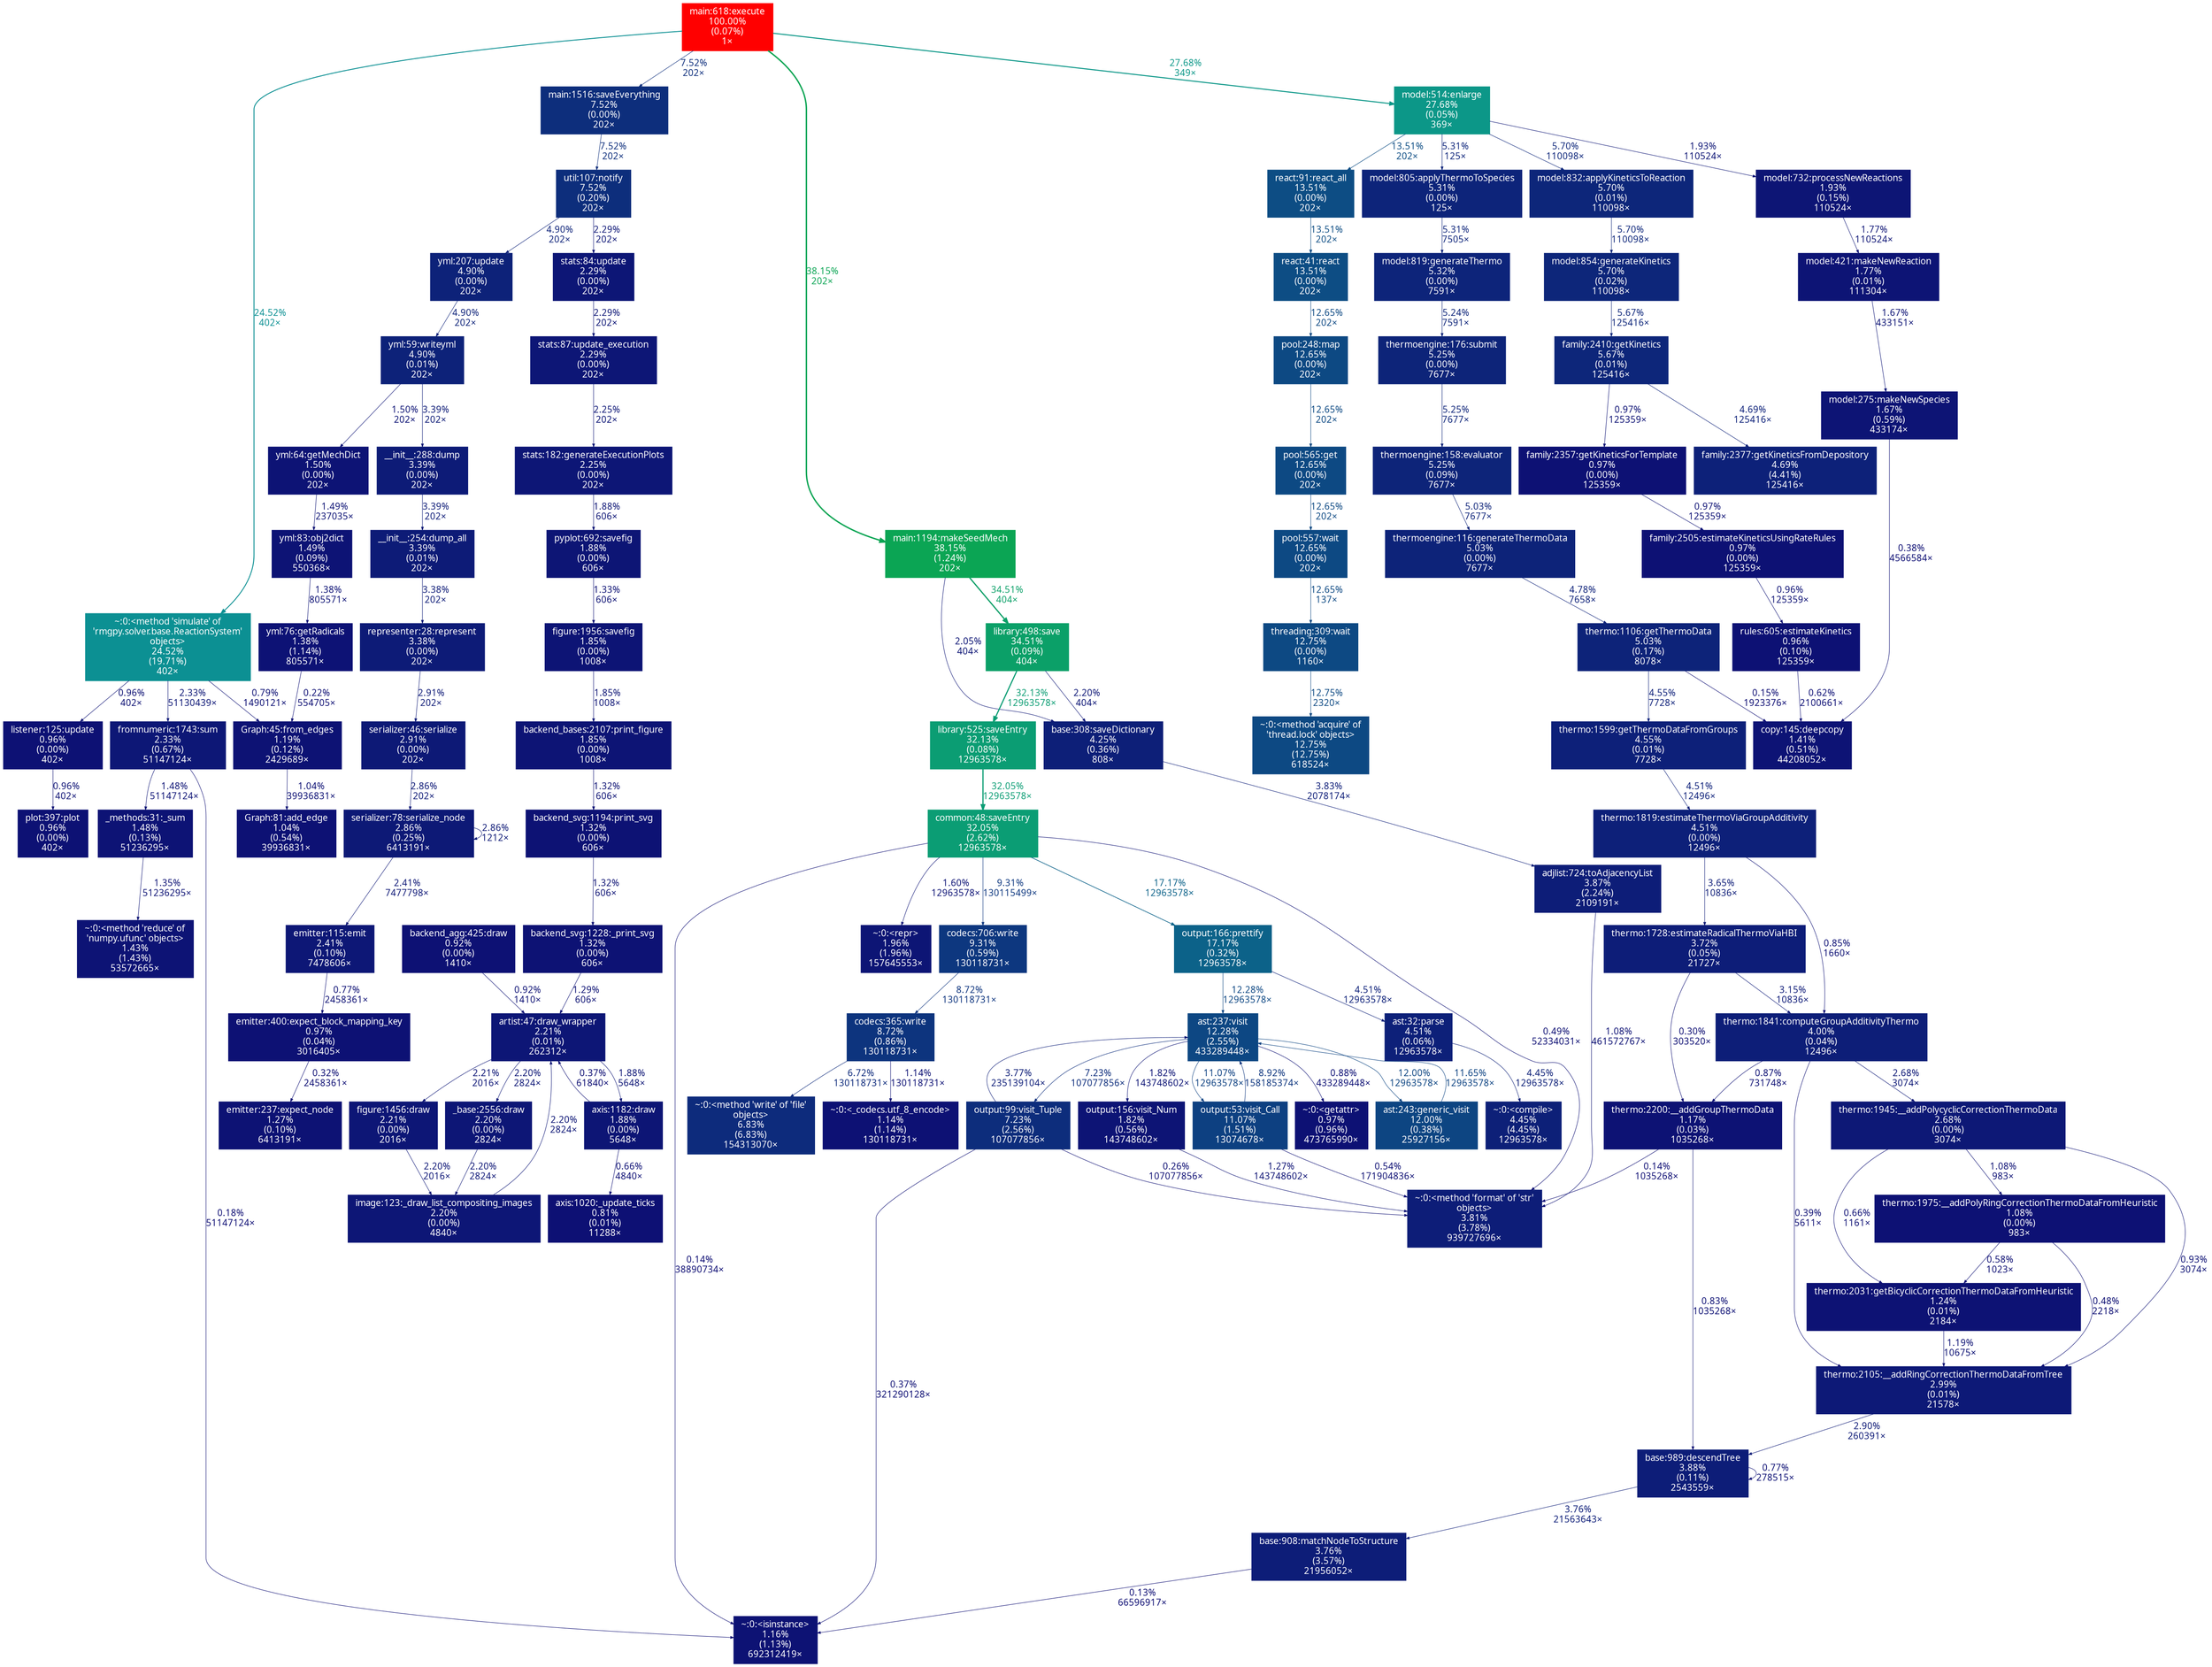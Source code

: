 digraph {
	graph [fontname=ArialMT, nodesep=0.125, ranksep=0.25];
	node [fontcolor=white, fontname=ArialMT, height=0, shape=box, style=filled, width=0];
	edge [fontname=ArialMT];
	13 [color="#0d1976", fontcolor="#ffffff", fontsize="10.00", label="serializer:78:serialize_node\n2.86%\n(0.25%)\n6413191×"];
	13 -> 13 [arrowsize="0.35", color="#0d1976", fontcolor="#0d1976", fontsize="10.00", label="2.86%\n1212×", labeldistance="0.50", penwidth="0.50"];
	13 -> 99 [arrowsize="0.35", color="#0d1776", fontcolor="#0d1776", fontsize="10.00", label="2.41%\n7477798×", labeldistance="0.50", penwidth="0.50"];
	19 [color="#0d1174", fontcolor="#ffffff", fontsize="10.00", label="rules:605:estimateKinetics\n0.96%\n(0.10%)\n125359×"];
	19 -> 256 [arrowsize="0.35", color="#0d0f74", fontcolor="#0d0f74", fontsize="10.00", label="0.62%\n2100661×", labeldistance="0.50", penwidth="0.50"];
	45 [color="#0d1977", fontcolor="#ffffff", fontsize="10.00", label="thermo:2105:__addRingCorrectionThermoDataFromTree\n2.99%\n(0.01%)\n21578×"];
	45 -> 2404 [arrowsize="0.35", color="#0d1976", fontcolor="#0d1976", fontsize="10.00", label="2.90%\n260391×", labeldistance="0.50", penwidth="0.50"];
	48 [color="#0d2179", fontcolor="#ffffff", fontsize="10.00", label="family:2377:getKineticsFromDepository\n4.69%\n(4.41%)\n125416×"];
	99 [color="#0d1776", fontcolor="#ffffff", fontsize="10.00", label="emitter:115:emit\n2.41%\n(0.10%)\n7478606×"];
	99 -> 1760 [arrowsize="0.35", color="#0d1074", fontcolor="#0d1074", fontsize="10.00", label="0.77%\n2458361×", labeldistance="0.50", penwidth="0.50"];
	167 [color="#0d1676", fontcolor="#ffffff", fontsize="10.00", label="_base:2556:draw\n2.20%\n(0.00%)\n2824×"];
	167 -> 3873 [arrowsize="0.35", color="#0d1676", fontcolor="#0d1676", fontsize="10.00", label="2.20%\n2824×", labeldistance="0.50", penwidth="0.50"];
	176 [color="#0d1375", fontcolor="#ffffff", fontsize="10.00", label="yml:83:obj2dict\n1.49%\n(0.09%)\n550368×"];
	176 -> 279 [arrowsize="0.35", color="#0d1275", fontcolor="#0d1275", fontsize="10.00", label="1.38%\n805571×", labeldistance="0.50", penwidth="0.50"];
	198 [color="#0d1174", fontcolor="#ffffff", fontsize="10.00", label="~:0:<getattr>\n0.97%\n(0.96%)\n473765990×"];
	256 [color="#0d1375", fontcolor="#ffffff", fontsize="10.00", label="copy:145:deepcopy\n1.41%\n(0.51%)\n44208052×"];
	279 [color="#0d1275", fontcolor="#ffffff", fontsize="10.00", label="yml:76:getRadicals\n1.38%\n(1.14%)\n805571×"];
	279 -> 2887 [arrowsize="0.35", color="#0d0e73", fontcolor="#0d0e73", fontsize="10.00", label="0.22%\n554705×", labeldistance="0.50", penwidth="0.50"];
	281 [color="#ff0000", fontcolor="#ffffff", fontsize="10.00", label="main:618:execute\n100.00%\n(0.07%)\n1×"];
	281 -> 952 [arrowsize="0.53", color="#0c9788", fontcolor="#0c9788", fontsize="10.00", label="27.68%\n349×", labeldistance="1.11", penwidth="1.11"];
	281 -> 1293 [arrowsize="0.50", color="#0c9093", fontcolor="#0c9093", fontsize="10.00", label="24.52%\n402×", labeldistance="0.98", penwidth="0.98"];
	281 -> 1813 [arrowsize="0.35", color="#0d2e7c", fontcolor="#0d2e7c", fontsize="10.00", label="7.52%\n202×", labeldistance="0.50", penwidth="0.50"];
	281 -> 2427 [arrowsize="0.62", color="#0ba554", fontcolor="#0ba554", fontsize="10.00", label="38.15%\n202×", labeldistance="1.53", penwidth="1.53"];
	310 [color="#0d4983", fontcolor="#ffffff", fontsize="10.00", label="threading:309:wait\n12.75%\n(0.00%)\n1160×"];
	310 -> 3064 [arrowsize="0.36", color="#0d4983", fontcolor="#0d4983", fontsize="10.00", label="12.75%\n2320×", labeldistance="0.51", penwidth="0.51"];
	363 [color="#0d4983", fontcolor="#ffffff", fontsize="10.00", label="pool:248:map\n12.65%\n(0.00%)\n202×"];
	363 -> 4080 [arrowsize="0.36", color="#0d4983", fontcolor="#0d4983", fontsize="10.00", label="12.65%\n202×", labeldistance="0.51", penwidth="0.51"];
	364 [color="#0d4d84", fontcolor="#ffffff", fontsize="10.00", label="react:41:react\n13.51%\n(0.00%)\n202×"];
	364 -> 363 [arrowsize="0.36", color="#0d4983", fontcolor="#0d4983", fontsize="10.00", label="12.65%\n202×", labeldistance="0.51", penwidth="0.51"];
	367 [color="#0d2479", fontcolor="#ffffff", fontsize="10.00", label="thermoengine:176:submit\n5.25%\n(0.00%)\n7677×"];
	367 -> 2028 [arrowsize="0.35", color="#0d2479", fontcolor="#0d2479", fontsize="10.00", label="5.25%\n7677×", labeldistance="0.50", penwidth="0.50"];
	368 [color="#0d247a", fontcolor="#ffffff", fontsize="10.00", label="model:819:generateThermo\n5.32%\n(0.00%)\n7591×"];
	368 -> 367 [arrowsize="0.35", color="#0d2479", fontcolor="#0d2479", fontsize="10.00", label="5.24%\n7591×", labeldistance="0.50", penwidth="0.50"];
	377 [color="#0d1174", fontcolor="#ffffff", fontsize="10.00", label="Graph:81:add_edge\n1.04%\n(0.54%)\n39936831×"];
	396 [color="#0d1d78", fontcolor="#ffffff", fontsize="10.00", label="adjlist:724:toAdjacencyList\n3.87%\n(2.24%)\n2109191×"];
	396 -> 1974 [arrowsize="0.35", color="#0d1174", fontcolor="#0d1174", fontsize="10.00", label="1.08%\n461572767×", labeldistance="0.50", penwidth="0.50"];
	414 [color="#0d1976", fontcolor="#ffffff", fontsize="10.00", label="serializer:46:serialize\n2.91%\n(0.00%)\n202×"];
	414 -> 13 [arrowsize="0.35", color="#0d1976", fontcolor="#0d1976", fontsize="10.00", label="2.86%\n202×", labeldistance="0.50", penwidth="0.50"];
	424 [color="#0d1475", fontcolor="#ffffff", fontsize="10.00", label="backend_bases:2107:print_figure\n1.85%\n(0.00%)\n1008×"];
	424 -> 460 [arrowsize="0.35", color="#0d1274", fontcolor="#0d1274", fontsize="10.00", label="1.32%\n606×", labeldistance="0.50", penwidth="0.50"];
	460 [color="#0d1274", fontcolor="#ffffff", fontsize="10.00", label="backend_svg:1194:print_svg\n1.32%\n(0.00%)\n606×"];
	460 -> 3087 [arrowsize="0.35", color="#0d1274", fontcolor="#0d1274", fontsize="10.00", label="1.32%\n606×", labeldistance="0.50", penwidth="0.50"];
	541 [color="#0d1676", fontcolor="#ffffff", fontsize="10.00", label="figure:1456:draw\n2.21%\n(0.00%)\n2016×"];
	541 -> 3873 [arrowsize="0.35", color="#0d1676", fontcolor="#0d1676", fontsize="10.00", label="2.20%\n2016×", labeldistance="0.50", penwidth="0.50"];
	543 [color="#0d1575", fontcolor="#ffffff", fontsize="10.00", label="axis:1182:draw\n1.88%\n(0.00%)\n5648×"];
	543 -> 615 [arrowsize="0.35", color="#0d0f74", fontcolor="#0d0f74", fontsize="10.00", label="0.66%\n4840×", labeldistance="0.50", penwidth="0.50"];
	543 -> 1224 [arrowsize="0.35", color="#0d0e73", fontcolor="#0d0e73", fontsize="10.00", label="0.37%\n61840×", labeldistance="0.50", penwidth="0.50"];
	615 [color="#0d1074", fontcolor="#ffffff", fontsize="10.00", label="axis:1020:_update_ticks\n0.81%\n(0.01%)\n11288×"];
	618 [color="#0d1b77", fontcolor="#ffffff", fontsize="10.00", label="representer:28:represent\n3.38%\n(0.00%)\n202×"];
	618 -> 414 [arrowsize="0.35", color="#0d1976", fontcolor="#0d1976", fontsize="10.00", label="2.91%\n202×", labeldistance="0.50", penwidth="0.50"];
	619 [color="#0d1b77", fontcolor="#ffffff", fontsize="10.00", label="__init__:254:dump_all\n3.39%\n(0.01%)\n202×"];
	619 -> 618 [arrowsize="0.35", color="#0d1b77", fontcolor="#0d1b77", fontsize="10.00", label="3.38%\n202×", labeldistance="0.50", penwidth="0.50"];
	625 [color="#0d1475", fontcolor="#ffffff", fontsize="10.00", label="figure:1956:savefig\n1.85%\n(0.00%)\n1008×"];
	625 -> 424 [arrowsize="0.35", color="#0d1475", fontcolor="#0d1475", fontsize="10.00", label="1.85%\n1008×", labeldistance="0.50", penwidth="0.50"];
	702 [color="#0d1676", fontcolor="#ffffff", fontsize="10.00", label="stats:87:update_execution\n2.29%\n(0.00%)\n202×"];
	702 -> 1140 [arrowsize="0.35", color="#0d1676", fontcolor="#0d1676", fontsize="10.00", label="2.25%\n202×", labeldistance="0.50", penwidth="0.50"];
	704 [color="#0b9d74", fontcolor="#ffffff", fontsize="10.00", label="common:48:saveEntry\n32.05%\n(2.62%)\n12963578×"];
	704 -> 1027 [arrowsize="0.41", color="#0c6289", fontcolor="#0c6289", fontsize="10.00", label="17.17%\n12963578×", labeldistance="0.69", penwidth="0.69"];
	704 -> 1428 [arrowsize="0.35", color="#0d0d73", fontcolor="#0d0d73", fontsize="10.00", label="0.14%\n38890734×", labeldistance="0.50", penwidth="0.50"];
	704 -> 1974 [arrowsize="0.35", color="#0d0f73", fontcolor="#0d0f73", fontsize="10.00", label="0.49%\n52334031×", labeldistance="0.50", penwidth="0.50"];
	704 -> 2129 [arrowsize="0.35", color="#0d1375", fontcolor="#0d1375", fontsize="10.00", label="1.60%\n12963578×", labeldistance="0.50", penwidth="0.50"];
	704 -> 2532 [arrowsize="0.35", color="#0d377f", fontcolor="#0d377f", fontsize="10.00", label="9.31%\n130115499×", labeldistance="0.50", penwidth="0.50"];
	706 [color="#0d2379", fontcolor="#ffffff", fontsize="10.00", label="thermo:1106:getThermoData\n5.03%\n(0.17%)\n8078×"];
	706 -> 256 [arrowsize="0.35", color="#0d0d73", fontcolor="#0d0d73", fontsize="10.00", label="0.15%\n1923376×", labeldistance="0.50", penwidth="0.50"];
	706 -> 3486 [arrowsize="0.35", color="#0d2079", fontcolor="#0d2079", fontsize="10.00", label="4.55%\n7728×", labeldistance="0.50", penwidth="0.50"];
	775 [color="#0d1174", fontcolor="#ffffff", fontsize="10.00", label="backend_agg:425:draw\n0.92%\n(0.00%)\n1410×"];
	775 -> 1224 [arrowsize="0.35", color="#0d1174", fontcolor="#0d1174", fontsize="10.00", label="0.92%\n1410×", labeldistance="0.50", penwidth="0.50"];
	828 [color="#0d1174", fontcolor="#ffffff", fontsize="10.00", label="~:0:<_codecs.utf_8_encode>\n1.14%\n(1.14%)\n130118731×"];
	829 [color="#0d347e", fontcolor="#ffffff", fontsize="10.00", label="codecs:365:write\n8.72%\n(0.86%)\n130118731×"];
	829 -> 828 [arrowsize="0.35", color="#0d1174", fontcolor="#0d1174", fontsize="10.00", label="1.14%\n130118731×", labeldistance="0.50", penwidth="0.50"];
	829 -> 1767 [arrowsize="0.35", color="#0d2a7b", fontcolor="#0d2a7b", fontsize="10.00", label="6.72%\n130118731×", labeldistance="0.50", penwidth="0.50"];
	897 [color="#0d1b77", fontcolor="#ffffff", fontsize="10.00", label="__init__:288:dump\n3.39%\n(0.00%)\n202×"];
	897 -> 619 [arrowsize="0.35", color="#0d1b77", fontcolor="#0d1b77", fontsize="10.00", label="3.39%\n202×", labeldistance="0.50", penwidth="0.50"];
	952 [color="#0c9788", fontcolor="#ffffff", fontsize="10.00", label="model:514:enlarge\n27.68%\n(0.05%)\n369×"];
	952 -> 2014 [arrowsize="0.35", color="#0d1575", fontcolor="#0d1575", fontsize="10.00", label="1.93%\n110524×", labeldistance="0.50", penwidth="0.50"];
	952 -> 2334 [arrowsize="0.37", color="#0d4d84", fontcolor="#0d4d84", fontsize="10.00", label="13.51%\n202×", labeldistance="0.54", penwidth="0.54"];
	952 -> 3136 [arrowsize="0.35", color="#0d267a", fontcolor="#0d267a", fontsize="10.00", label="5.70%\n110098×", labeldistance="0.50", penwidth="0.50"];
	952 -> 3319 [arrowsize="0.35", color="#0d247a", fontcolor="#0d247a", fontsize="10.00", label="5.31%\n125×", labeldistance="0.50", penwidth="0.50"];
	1017 [color="#0d267a", fontcolor="#ffffff", fontsize="10.00", label="family:2410:getKinetics\n5.67%\n(0.01%)\n125416×"];
	1017 -> 48 [arrowsize="0.35", color="#0d2179", fontcolor="#0d2179", fontsize="10.00", label="4.69%\n125416×", labeldistance="0.50", penwidth="0.50"];
	1017 -> 1876 [arrowsize="0.35", color="#0d1174", fontcolor="#0d1174", fontsize="10.00", label="0.97%\n125359×", labeldistance="0.50", penwidth="0.50"];
	1026 [color="#0ba068", fontcolor="#ffffff", fontsize="10.00", label="library:498:save\n34.51%\n(0.09%)\n404×"];
	1026 -> 1232 [arrowsize="0.35", color="#0d1676", fontcolor="#0d1676", fontsize="10.00", label="2.20%\n404×", labeldistance="0.50", penwidth="0.50"];
	1026 -> 4362 [arrowsize="0.57", color="#0b9d73", fontcolor="#0b9d73", fontsize="10.00", label="32.13%\n12963578×", labeldistance="1.29", penwidth="1.29"];
	1027 [color="#0c6289", fontcolor="#ffffff", fontsize="10.00", label="output:166:prettify\n17.17%\n(0.32%)\n12963578×"];
	1027 -> 2196 [arrowsize="0.35", color="#0d4783", fontcolor="#0d4783", fontsize="10.00", label="12.28%\n12963578×", labeldistance="0.50", penwidth="0.50"];
	1027 -> 4193 [arrowsize="0.35", color="#0d2079", fontcolor="#0d2079", fontsize="10.00", label="4.51%\n12963578×", labeldistance="0.50", penwidth="0.50"];
	1120 [color="#0d1274", fontcolor="#ffffff", fontsize="10.00", label="emitter:237:expect_node\n1.27%\n(0.10%)\n6413191×"];
	1139 [color="#0d1575", fontcolor="#ffffff", fontsize="10.00", label="pyplot:692:savefig\n1.88%\n(0.00%)\n606×"];
	1139 -> 625 [arrowsize="0.35", color="#0d1274", fontcolor="#0d1274", fontsize="10.00", label="1.33%\n606×", labeldistance="0.50", penwidth="0.50"];
	1140 [color="#0d1676", fontcolor="#ffffff", fontsize="10.00", label="stats:182:generateExecutionPlots\n2.25%\n(0.00%)\n202×"];
	1140 -> 1139 [arrowsize="0.35", color="#0d1575", fontcolor="#0d1575", fontsize="10.00", label="1.88%\n606×", labeldistance="0.50", penwidth="0.50"];
	1202 [color="#0d2e7c", fontcolor="#ffffff", fontsize="10.00", label="util:107:notify\n7.52%\n(0.20%)\n202×"];
	1202 -> 2361 [arrowsize="0.35", color="#0d2279", fontcolor="#0d2279", fontsize="10.00", label="4.90%\n202×", labeldistance="0.50", penwidth="0.50"];
	1202 -> 3472 [arrowsize="0.35", color="#0d1676", fontcolor="#0d1676", fontsize="10.00", label="2.29%\n202×", labeldistance="0.50", penwidth="0.50"];
	1224 [color="#0d1676", fontcolor="#ffffff", fontsize="10.00", label="artist:47:draw_wrapper\n2.21%\n(0.01%)\n262312×"];
	1224 -> 167 [arrowsize="0.35", color="#0d1676", fontcolor="#0d1676", fontsize="10.00", label="2.20%\n2824×", labeldistance="0.50", penwidth="0.50"];
	1224 -> 541 [arrowsize="0.35", color="#0d1676", fontcolor="#0d1676", fontsize="10.00", label="2.21%\n2016×", labeldistance="0.50", penwidth="0.50"];
	1224 -> 543 [arrowsize="0.35", color="#0d1575", fontcolor="#0d1575", fontsize="10.00", label="1.88%\n5648×", labeldistance="0.50", penwidth="0.50"];
	1230 [color="#0d1d78", fontcolor="#ffffff", fontsize="10.00", label="base:908:matchNodeToStructure\n3.76%\n(3.57%)\n21956052×"];
	1230 -> 1428 [arrowsize="0.35", color="#0d0d73", fontcolor="#0d0d73", fontsize="10.00", label="0.13%\n66596917×", labeldistance="0.50", penwidth="0.50"];
	1232 [color="#0d1f78", fontcolor="#ffffff", fontsize="10.00", label="base:308:saveDictionary\n4.25%\n(0.36%)\n808×"];
	1232 -> 396 [arrowsize="0.35", color="#0d1d78", fontcolor="#0d1d78", fontsize="10.00", label="3.83%\n2078174×", labeldistance="0.50", penwidth="0.50"];
	1293 [color="#0c9093", fontcolor="#ffffff", fontsize="10.00", label="~:0:<method 'simulate' of\n'rmgpy.solver.base.ReactionSystem'\nobjects>\n24.52%\n(19.71%)\n402×"];
	1293 -> 1537 [arrowsize="0.35", color="#0d1776", fontcolor="#0d1776", fontsize="10.00", label="2.33%\n51130439×", labeldistance="0.50", penwidth="0.50"];
	1293 -> 2425 [arrowsize="0.35", color="#0d1174", fontcolor="#0d1174", fontsize="10.00", label="0.96%\n402×", labeldistance="0.50", penwidth="0.50"];
	1293 -> 2887 [arrowsize="0.35", color="#0d1074", fontcolor="#0d1074", fontsize="10.00", label="0.79%\n1490121×", labeldistance="0.50", penwidth="0.50"];
	1428 [color="#0d1274", fontcolor="#ffffff", fontsize="10.00", label="~:0:<isinstance>\n1.16%\n(1.13%)\n692312419×"];
	1501 [color="#0d1475", fontcolor="#ffffff", fontsize="10.00", label="model:275:makeNewSpecies\n1.67%\n(0.59%)\n433174×"];
	1501 -> 256 [arrowsize="0.35", color="#0d0e73", fontcolor="#0d0e73", fontsize="10.00", label="0.38%\n4566584×", labeldistance="0.50", penwidth="0.50"];
	1502 [color="#0d267a", fontcolor="#ffffff", fontsize="10.00", label="model:854:generateKinetics\n5.70%\n(0.02%)\n110098×"];
	1502 -> 1017 [arrowsize="0.35", color="#0d267a", fontcolor="#0d267a", fontsize="10.00", label="5.67%\n125416×", labeldistance="0.50", penwidth="0.50"];
	1537 [color="#0d1776", fontcolor="#ffffff", fontsize="10.00", label="fromnumeric:1743:sum\n2.33%\n(0.67%)\n51147124×"];
	1537 -> 1428 [arrowsize="0.35", color="#0d0d73", fontcolor="#0d0d73", fontsize="10.00", label="0.18%\n51147124×", labeldistance="0.50", penwidth="0.50"];
	1537 -> 2657 [arrowsize="0.35", color="#0d1375", fontcolor="#0d1375", fontsize="10.00", label="1.48%\n51147124×", labeldistance="0.50", penwidth="0.50"];
	1629 [color="#0d1d78", fontcolor="#ffffff", fontsize="10.00", label="thermo:1728:estimateRadicalThermoViaHBI\n3.72%\n(0.05%)\n21727×"];
	1629 -> 1755 [arrowsize="0.35", color="#0d0e73", fontcolor="#0d0e73", fontsize="10.00", label="0.30%\n303520×", labeldistance="0.50", penwidth="0.50"];
	1629 -> 2871 [arrowsize="0.35", color="#0d1a77", fontcolor="#0d1a77", fontsize="10.00", label="3.15%\n10836×", labeldistance="0.50", penwidth="0.50"];
	1687 [color="#0d4582", fontcolor="#ffffff", fontsize="10.00", label="ast:243:generic_visit\n12.00%\n(0.38%)\n25927156×"];
	1687 -> 2196 [arrowsize="0.35", color="#0d4382", fontcolor="#0d4382", fontsize="10.00", label="11.65%\n12963578×", labeldistance="0.50", penwidth="0.50"];
	1703 [color="#0d1475", fontcolor="#ffffff", fontsize="10.00", label="model:421:makeNewReaction\n1.77%\n(0.01%)\n111304×"];
	1703 -> 1501 [arrowsize="0.35", color="#0d1475", fontcolor="#0d1475", fontsize="10.00", label="1.67%\n433151×", labeldistance="0.50", penwidth="0.50"];
	1722 [color="#0d2d7c", fontcolor="#ffffff", fontsize="10.00", label="output:99:visit_Tuple\n7.23%\n(2.56%)\n107077856×"];
	1722 -> 1428 [arrowsize="0.35", color="#0d0e73", fontcolor="#0d0e73", fontsize="10.00", label="0.37%\n321290128×", labeldistance="0.50", penwidth="0.50"];
	1722 -> 1974 [arrowsize="0.35", color="#0d0e73", fontcolor="#0d0e73", fontsize="10.00", label="0.26%\n107077856×", labeldistance="0.50", penwidth="0.50"];
	1722 -> 2196 [arrowsize="0.35", color="#0d1d78", fontcolor="#0d1d78", fontsize="10.00", label="3.77%\n235139104×", labeldistance="0.50", penwidth="0.50"];
	1755 [color="#0d1274", fontcolor="#ffffff", fontsize="10.00", label="thermo:2200:__addGroupThermoData\n1.17%\n(0.03%)\n1035268×"];
	1755 -> 1974 [arrowsize="0.35", color="#0d0d73", fontcolor="#0d0d73", fontsize="10.00", label="0.14%\n1035268×", labeldistance="0.50", penwidth="0.50"];
	1755 -> 2404 [arrowsize="0.35", color="#0d1074", fontcolor="#0d1074", fontsize="10.00", label="0.83%\n1035268×", labeldistance="0.50", penwidth="0.50"];
	1760 [color="#0d1174", fontcolor="#ffffff", fontsize="10.00", label="emitter:400:expect_block_mapping_key\n0.97%\n(0.04%)\n3016405×"];
	1760 -> 1120 [arrowsize="0.35", color="#0d0e73", fontcolor="#0d0e73", fontsize="10.00", label="0.32%\n2458361×", labeldistance="0.50", penwidth="0.50"];
	1767 [color="#0d2b7c", fontcolor="#ffffff", fontsize="10.00", label="~:0:<method 'write' of 'file'\nobjects>\n6.83%\n(6.83%)\n154313070×"];
	1813 [color="#0d2e7c", fontcolor="#ffffff", fontsize="10.00", label="main:1516:saveEverything\n7.52%\n(0.00%)\n202×"];
	1813 -> 1202 [arrowsize="0.35", color="#0d2e7c", fontcolor="#0d2e7c", fontsize="10.00", label="7.52%\n202×", labeldistance="0.50", penwidth="0.50"];
	1875 [color="#0d1174", fontcolor="#ffffff", fontsize="10.00", label="family:2505:estimateKineticsUsingRateRules\n0.97%\n(0.00%)\n125359×"];
	1875 -> 19 [arrowsize="0.35", color="#0d1174", fontcolor="#0d1174", fontsize="10.00", label="0.96%\n125359×", labeldistance="0.50", penwidth="0.50"];
	1876 [color="#0d1174", fontcolor="#ffffff", fontsize="10.00", label="family:2357:getKineticsForTemplate\n0.97%\n(0.00%)\n125359×"];
	1876 -> 1875 [arrowsize="0.35", color="#0d1174", fontcolor="#0d1174", fontsize="10.00", label="0.97%\n125359×", labeldistance="0.50", penwidth="0.50"];
	1974 [color="#0d1d78", fontcolor="#ffffff", fontsize="10.00", label="~:0:<method 'format' of 'str'\nobjects>\n3.81%\n(3.78%)\n939727696×"];
	2014 [color="#0d1575", fontcolor="#ffffff", fontsize="10.00", label="model:732:processNewReactions\n1.93%\n(0.15%)\n110524×"];
	2014 -> 1703 [arrowsize="0.35", color="#0d1475", fontcolor="#0d1475", fontsize="10.00", label="1.77%\n110524×", labeldistance="0.50", penwidth="0.50"];
	2028 [color="#0d2479", fontcolor="#ffffff", fontsize="10.00", label="thermoengine:158:evaluator\n5.25%\n(0.09%)\n7677×"];
	2028 -> 3318 [arrowsize="0.35", color="#0d2379", fontcolor="#0d2379", fontsize="10.00", label="5.03%\n7677×", labeldistance="0.50", penwidth="0.50"];
	2044 [color="#0d1274", fontcolor="#ffffff", fontsize="10.00", label="thermo:2031:getBicyclicCorrectionThermoDataFromHeuristic\n1.24%\n(0.01%)\n2184×"];
	2044 -> 45 [arrowsize="0.35", color="#0d1274", fontcolor="#0d1274", fontsize="10.00", label="1.19%\n10675×", labeldistance="0.50", penwidth="0.50"];
	2129 [color="#0d1575", fontcolor="#ffffff", fontsize="10.00", label="~:0:<repr>\n1.96%\n(1.96%)\n157645553×"];
	2142 [color="#0d1876", fontcolor="#ffffff", fontsize="10.00", label="thermo:1945:__addPolycyclicCorrectionThermoData\n2.68%\n(0.00%)\n3074×"];
	2142 -> 45 [arrowsize="0.35", color="#0d1174", fontcolor="#0d1174", fontsize="10.00", label="0.93%\n3074×", labeldistance="0.50", penwidth="0.50"];
	2142 -> 2044 [arrowsize="0.35", color="#0d0f74", fontcolor="#0d0f74", fontsize="10.00", label="0.66%\n1161×", labeldistance="0.50", penwidth="0.50"];
	2142 -> 2651 [arrowsize="0.35", color="#0d1174", fontcolor="#0d1174", fontsize="10.00", label="1.08%\n983×", labeldistance="0.50", penwidth="0.50"];
	2196 [color="#0d4783", fontcolor="#ffffff", fontsize="10.00", label="ast:237:visit\n12.28%\n(2.55%)\n433289448×"];
	2196 -> 198 [arrowsize="0.35", color="#0d1074", fontcolor="#0d1074", fontsize="10.00", label="0.88%\n433289448×", labeldistance="0.50", penwidth="0.50"];
	2196 -> 1687 [arrowsize="0.35", color="#0d4582", fontcolor="#0d4582", fontsize="10.00", label="12.00%\n12963578×", labeldistance="0.50", penwidth="0.50"];
	2196 -> 1722 [arrowsize="0.35", color="#0d2d7c", fontcolor="#0d2d7c", fontsize="10.00", label="7.23%\n107077856×", labeldistance="0.50", penwidth="0.50"];
	2196 -> 2414 [arrowsize="0.35", color="#0d4081", fontcolor="#0d4081", fontsize="10.00", label="11.07%\n12963578×", labeldistance="0.50", penwidth="0.50"];
	2196 -> 3974 [arrowsize="0.35", color="#0d1475", fontcolor="#0d1475", fontsize="10.00", label="1.82%\n143748602×", labeldistance="0.50", penwidth="0.50"];
	2334 [color="#0d4d84", fontcolor="#ffffff", fontsize="10.00", label="react:91:react_all\n13.51%\n(0.00%)\n202×"];
	2334 -> 364 [arrowsize="0.37", color="#0d4d84", fontcolor="#0d4d84", fontsize="10.00", label="13.51%\n202×", labeldistance="0.54", penwidth="0.54"];
	2361 [color="#0d2279", fontcolor="#ffffff", fontsize="10.00", label="yml:207:update\n4.90%\n(0.00%)\n202×"];
	2361 -> 3896 [arrowsize="0.35", color="#0d2279", fontcolor="#0d2279", fontsize="10.00", label="4.90%\n202×", labeldistance="0.50", penwidth="0.50"];
	2404 [color="#0d1d78", fontcolor="#ffffff", fontsize="10.00", label="base:989:descendTree\n3.88%\n(0.11%)\n2543559×"];
	2404 -> 1230 [arrowsize="0.35", color="#0d1d78", fontcolor="#0d1d78", fontsize="10.00", label="3.76%\n21563643×", labeldistance="0.50", penwidth="0.50"];
	2404 -> 2404 [arrowsize="0.35", color="#0d1074", fontcolor="#0d1074", fontsize="10.00", label="0.77%\n278515×", labeldistance="0.50", penwidth="0.50"];
	2414 [color="#0d4081", fontcolor="#ffffff", fontsize="10.00", label="output:53:visit_Call\n11.07%\n(1.51%)\n13074678×"];
	2414 -> 1974 [arrowsize="0.35", color="#0d0f73", fontcolor="#0d0f73", fontsize="10.00", label="0.54%\n171904836×", labeldistance="0.50", penwidth="0.50"];
	2414 -> 2196 [arrowsize="0.35", color="#0d357e", fontcolor="#0d357e", fontsize="10.00", label="8.92%\n158185374×", labeldistance="0.50", penwidth="0.50"];
	2425 [color="#0d1174", fontcolor="#ffffff", fontsize="10.00", label="listener:125:update\n0.96%\n(0.00%)\n402×"];
	2425 -> 2458 [arrowsize="0.35", color="#0d1174", fontcolor="#0d1174", fontsize="10.00", label="0.96%\n402×", labeldistance="0.50", penwidth="0.50"];
	2427 [color="#0ba554", fontcolor="#ffffff", fontsize="10.00", label="main:1194:makeSeedMech\n38.15%\n(1.24%)\n202×"];
	2427 -> 1026 [arrowsize="0.59", color="#0ba068", fontcolor="#0ba068", fontsize="10.00", label="34.51%\n404×", labeldistance="1.38", penwidth="1.38"];
	2427 -> 1232 [arrowsize="0.35", color="#0d1575", fontcolor="#0d1575", fontsize="10.00", label="2.05%\n404×", labeldistance="0.50", penwidth="0.50"];
	2458 [color="#0d1174", fontcolor="#ffffff", fontsize="10.00", label="plot:397:plot\n0.96%\n(0.00%)\n402×"];
	2532 [color="#0d377f", fontcolor="#ffffff", fontsize="10.00", label="codecs:706:write\n9.31%\n(0.59%)\n130118731×"];
	2532 -> 829 [arrowsize="0.35", color="#0d347e", fontcolor="#0d347e", fontsize="10.00", label="8.72%\n130118731×", labeldistance="0.50", penwidth="0.50"];
	2651 [color="#0d1174", fontcolor="#ffffff", fontsize="10.00", label="thermo:1975:__addPolyRingCorrectionThermoDataFromHeuristic\n1.08%\n(0.00%)\n983×"];
	2651 -> 45 [arrowsize="0.35", color="#0d0f73", fontcolor="#0d0f73", fontsize="10.00", label="0.48%\n2218×", labeldistance="0.50", penwidth="0.50"];
	2651 -> 2044 [arrowsize="0.35", color="#0d0f73", fontcolor="#0d0f73", fontsize="10.00", label="0.58%\n1023×", labeldistance="0.50", penwidth="0.50"];
	2657 [color="#0d1375", fontcolor="#ffffff", fontsize="10.00", label="_methods:31:_sum\n1.48%\n(0.13%)\n51236295×"];
	2657 -> 3933 [arrowsize="0.35", color="#0d1274", fontcolor="#0d1274", fontsize="10.00", label="1.35%\n51236295×", labeldistance="0.50", penwidth="0.50"];
	2871 [color="#0d1e78", fontcolor="#ffffff", fontsize="10.00", label="thermo:1841:computeGroupAdditivityThermo\n4.00%\n(0.04%)\n12496×"];
	2871 -> 45 [arrowsize="0.35", color="#0d0e73", fontcolor="#0d0e73", fontsize="10.00", label="0.39%\n5611×", labeldistance="0.50", penwidth="0.50"];
	2871 -> 1755 [arrowsize="0.35", color="#0d1074", fontcolor="#0d1074", fontsize="10.00", label="0.87%\n731748×", labeldistance="0.50", penwidth="0.50"];
	2871 -> 2142 [arrowsize="0.35", color="#0d1876", fontcolor="#0d1876", fontsize="10.00", label="2.68%\n3074×", labeldistance="0.50", penwidth="0.50"];
	2887 [color="#0d1274", fontcolor="#ffffff", fontsize="10.00", label="Graph:45:from_edges\n1.19%\n(0.12%)\n2429689×"];
	2887 -> 377 [arrowsize="0.35", color="#0d1174", fontcolor="#0d1174", fontsize="10.00", label="1.04%\n39936831×", labeldistance="0.50", penwidth="0.50"];
	2916 [color="#0d4983", fontcolor="#ffffff", fontsize="10.00", label="pool:557:wait\n12.65%\n(0.00%)\n202×"];
	2916 -> 310 [arrowsize="0.36", color="#0d4983", fontcolor="#0d4983", fontsize="10.00", label="12.65%\n137×", labeldistance="0.51", penwidth="0.51"];
	3064 [color="#0d4983", fontcolor="#ffffff", fontsize="10.00", label="~:0:<method 'acquire' of\n'thread.lock' objects>\n12.75%\n(12.75%)\n618524×"];
	3087 [color="#0d1274", fontcolor="#ffffff", fontsize="10.00", label="backend_svg:1228:_print_svg\n1.32%\n(0.00%)\n606×"];
	3087 -> 1224 [arrowsize="0.35", color="#0d1274", fontcolor="#0d1274", fontsize="10.00", label="1.29%\n606×", labeldistance="0.50", penwidth="0.50"];
	3136 [color="#0d267a", fontcolor="#ffffff", fontsize="10.00", label="model:832:applyKineticsToReaction\n5.70%\n(0.01%)\n110098×"];
	3136 -> 1502 [arrowsize="0.35", color="#0d267a", fontcolor="#0d267a", fontsize="10.00", label="5.70%\n110098×", labeldistance="0.50", penwidth="0.50"];
	3318 [color="#0d2379", fontcolor="#ffffff", fontsize="10.00", label="thermoengine:116:generateThermoData\n5.03%\n(0.00%)\n7677×"];
	3318 -> 706 [arrowsize="0.35", color="#0d2179", fontcolor="#0d2179", fontsize="10.00", label="4.78%\n7658×", labeldistance="0.50", penwidth="0.50"];
	3319 [color="#0d247a", fontcolor="#ffffff", fontsize="10.00", label="model:805:applyThermoToSpecies\n5.31%\n(0.00%)\n125×"];
	3319 -> 368 [arrowsize="0.35", color="#0d247a", fontcolor="#0d247a", fontsize="10.00", label="5.31%\n7505×", labeldistance="0.50", penwidth="0.50"];
	3472 [color="#0d1676", fontcolor="#ffffff", fontsize="10.00", label="stats:84:update\n2.29%\n(0.00%)\n202×"];
	3472 -> 702 [arrowsize="0.35", color="#0d1676", fontcolor="#0d1676", fontsize="10.00", label="2.29%\n202×", labeldistance="0.50", penwidth="0.50"];
	3486 [color="#0d2079", fontcolor="#ffffff", fontsize="10.00", label="thermo:1599:getThermoDataFromGroups\n4.55%\n(0.01%)\n7728×"];
	3486 -> 3578 [arrowsize="0.35", color="#0d2079", fontcolor="#0d2079", fontsize="10.00", label="4.51%\n12496×", labeldistance="0.50", penwidth="0.50"];
	3578 [color="#0d2079", fontcolor="#ffffff", fontsize="10.00", label="thermo:1819:estimateThermoViaGroupAdditivity\n4.51%\n(0.00%)\n12496×"];
	3578 -> 1629 [arrowsize="0.35", color="#0d1c77", fontcolor="#0d1c77", fontsize="10.00", label="3.65%\n10836×", labeldistance="0.50", penwidth="0.50"];
	3578 -> 2871 [arrowsize="0.35", color="#0d1074", fontcolor="#0d1074", fontsize="10.00", label="0.85%\n1660×", labeldistance="0.50", penwidth="0.50"];
	3873 [color="#0d1676", fontcolor="#ffffff", fontsize="10.00", label="image:123:_draw_list_compositing_images\n2.20%\n(0.00%)\n4840×"];
	3873 -> 1224 [arrowsize="0.35", color="#0d1676", fontcolor="#0d1676", fontsize="10.00", label="2.20%\n2824×", labeldistance="0.50", penwidth="0.50"];
	3896 [color="#0d2279", fontcolor="#ffffff", fontsize="10.00", label="yml:59:writeyml\n4.90%\n(0.01%)\n202×"];
	3896 -> 897 [arrowsize="0.35", color="#0d1b77", fontcolor="#0d1b77", fontsize="10.00", label="3.39%\n202×", labeldistance="0.50", penwidth="0.50"];
	3896 -> 4486 [arrowsize="0.35", color="#0d1375", fontcolor="#0d1375", fontsize="10.00", label="1.50%\n202×", labeldistance="0.50", penwidth="0.50"];
	3933 [color="#0d1375", fontcolor="#ffffff", fontsize="10.00", label="~:0:<method 'reduce' of\n'numpy.ufunc' objects>\n1.43%\n(1.43%)\n53572665×"];
	3974 [color="#0d1475", fontcolor="#ffffff", fontsize="10.00", label="output:156:visit_Num\n1.82%\n(0.56%)\n143748602×"];
	3974 -> 1974 [arrowsize="0.35", color="#0d1274", fontcolor="#0d1274", fontsize="10.00", label="1.27%\n143748602×", labeldistance="0.50", penwidth="0.50"];
	4080 [color="#0d4983", fontcolor="#ffffff", fontsize="10.00", label="pool:565:get\n12.65%\n(0.00%)\n202×"];
	4080 -> 2916 [arrowsize="0.36", color="#0d4983", fontcolor="#0d4983", fontsize="10.00", label="12.65%\n202×", labeldistance="0.51", penwidth="0.51"];
	4193 [color="#0d2079", fontcolor="#ffffff", fontsize="10.00", label="ast:32:parse\n4.51%\n(0.06%)\n12963578×"];
	4193 -> 4583 [arrowsize="0.35", color="#0d2078", fontcolor="#0d2078", fontsize="10.00", label="4.45%\n12963578×", labeldistance="0.50", penwidth="0.50"];
	4362 [color="#0b9d73", fontcolor="#ffffff", fontsize="10.00", label="library:525:saveEntry\n32.13%\n(0.08%)\n12963578×"];
	4362 -> 704 [arrowsize="0.57", color="#0b9d74", fontcolor="#0b9d74", fontsize="10.00", label="32.05%\n12963578×", labeldistance="1.28", penwidth="1.28"];
	4486 [color="#0d1375", fontcolor="#ffffff", fontsize="10.00", label="yml:64:getMechDict\n1.50%\n(0.00%)\n202×"];
	4486 -> 176 [arrowsize="0.35", color="#0d1375", fontcolor="#0d1375", fontsize="10.00", label="1.49%\n237035×", labeldistance="0.50", penwidth="0.50"];
	4583 [color="#0d2078", fontcolor="#ffffff", fontsize="10.00", label="~:0:<compile>\n4.45%\n(4.45%)\n12963578×"];
}
